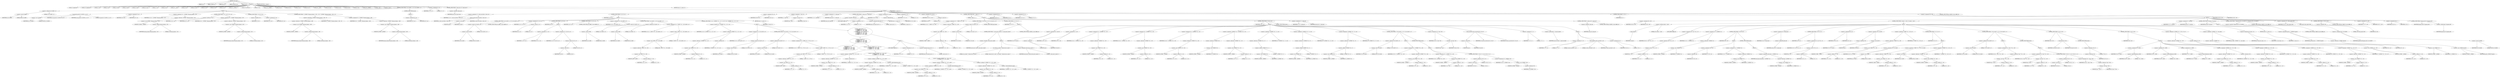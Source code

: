 digraph cache_insert {  
"1000133" [label = "(METHOD,cache_insert)" ]
"1000134" [label = "(PARAM,int a1)" ]
"1000135" [label = "(PARAM,_DWORD *a2)" ]
"1000136" [label = "(PARAM,time_t a3)" ]
"1000137" [label = "(PARAM,unsigned int a4)" ]
"1000138" [label = "(PARAM,int a5)" ]
"1000139" [label = "(BLOCK,,)" ]
"1000140" [label = "(LOCAL,v9: unsigned int)" ]
"1000141" [label = "(LOCAL,v10: unsigned int)" ]
"1000142" [label = "(LOCAL,v11: int)" ]
"1000143" [label = "(LOCAL,v12: int)" ]
"1000144" [label = "(LOCAL,v13: bool)" ]
"1000145" [label = "(LOCAL,v14: bool)" ]
"1000146" [label = "(LOCAL,v15: bool)" ]
"1000147" [label = "(LOCAL,v16: char *)" ]
"1000148" [label = "(LOCAL,v17: int)" ]
"1000149" [label = "(LOCAL,v18: int)" ]
"1000150" [label = "(LOCAL,v19: __int16)" ]
"1000151" [label = "(LOCAL,v20: int)" ]
"1000152" [label = "(LOCAL,v21: char *)" ]
"1000153" [label = "(LOCAL,v22: int)" ]
"1000154" [label = "(LOCAL,v23: int)" ]
"1000155" [label = "(LOCAL,v24: int)" ]
"1000156" [label = "(LOCAL,v25: _DWORD *)" ]
"1000157" [label = "(LOCAL,v26: const char *)" ]
"1000158" [label = "(LOCAL,v27: int)" ]
"1000159" [label = "(LOCAL,v28: _DWORD *)" ]
"1000160" [label = "(LOCAL,v29: int)" ]
"1000161" [label = "(LOCAL,v30: int *)" ]
"1000162" [label = "(LOCAL,v31: int)" ]
"1000163" [label = "(LOCAL,v32: int *)" ]
"1000164" [label = "(LOCAL,v33: __int16)" ]
"1000165" [label = "(LOCAL,v34: char *)" ]
"1000166" [label = "(LOCAL,v35: int)" ]
"1000167" [label = "(LOCAL,v36: int)" ]
"1000168" [label = "(LOCAL,v37: int)" ]
"1000169" [label = "(LOCAL,v39: _DWORD *)" ]
"1000170" [label = "(LOCAL,s: char *)" ]
"1000171" [label = "(LOCAL,v41: char)" ]
"1000172" [label = "(CONTROL_STRUCTURE,if ( (a5 & 0x980) != 0 ),if ( (a5 & 0x980) != 0 ))" ]
"1000173" [label = "(<operator>.notEquals,(a5 & 0x980) != 0)" ]
"1000174" [label = "(<operator>.and,a5 & 0x980)" ]
"1000175" [label = "(IDENTIFIER,a5,a5 & 0x980)" ]
"1000176" [label = "(LITERAL,0x980,a5 & 0x980)" ]
"1000177" [label = "(LITERAL,0,(a5 & 0x980) != 0)" ]
"1000178" [label = "(BLOCK,,)" ]
"1000179" [label = "(log_query,log_query(a5 | 0x10000, a1, a2, 0))" ]
"1000180" [label = "(<operator>.or,a5 | 0x10000)" ]
"1000181" [label = "(IDENTIFIER,a5,a5 | 0x10000)" ]
"1000182" [label = "(LITERAL,0x10000,a5 | 0x10000)" ]
"1000183" [label = "(IDENTIFIER,a1,log_query(a5 | 0x10000, a1, a2, 0))" ]
"1000184" [label = "(IDENTIFIER,a2,log_query(a5 | 0x10000, a1, a2, 0))" ]
"1000185" [label = "(LITERAL,0,log_query(a5 | 0x10000, a1, a2, 0))" ]
"1000186" [label = "(<operator>.assignment,v9 = a4)" ]
"1000187" [label = "(IDENTIFIER,v9,v9 = a4)" ]
"1000188" [label = "(IDENTIFIER,a4,v9 = a4)" ]
"1000189" [label = "(<operator>.assignment,v10 = *(_DWORD *)(dnsmasq_daemon + 252))" ]
"1000190" [label = "(IDENTIFIER,v10,v10 = *(_DWORD *)(dnsmasq_daemon + 252))" ]
"1000191" [label = "(<operator>.indirection,*(_DWORD *)(dnsmasq_daemon + 252))" ]
"1000192" [label = "(<operator>.cast,(_DWORD *)(dnsmasq_daemon + 252))" ]
"1000193" [label = "(UNKNOWN,_DWORD *,_DWORD *)" ]
"1000194" [label = "(<operator>.addition,dnsmasq_daemon + 252)" ]
"1000195" [label = "(IDENTIFIER,dnsmasq_daemon,dnsmasq_daemon + 252)" ]
"1000196" [label = "(LITERAL,252,dnsmasq_daemon + 252)" ]
"1000197" [label = "(CONTROL_STRUCTURE,if ( v10 < a4 ),if ( v10 < a4 ))" ]
"1000198" [label = "(<operator>.lessThan,v10 < a4)" ]
"1000199" [label = "(IDENTIFIER,v10,v10 < a4)" ]
"1000200" [label = "(IDENTIFIER,a4,v10 < a4)" ]
"1000201" [label = "(<operator>.assignment,v9 = *(_DWORD *)(dnsmasq_daemon + 252))" ]
"1000202" [label = "(IDENTIFIER,v9,v9 = *(_DWORD *)(dnsmasq_daemon + 252))" ]
"1000203" [label = "(<operator>.indirection,*(_DWORD *)(dnsmasq_daemon + 252))" ]
"1000204" [label = "(<operator>.cast,(_DWORD *)(dnsmasq_daemon + 252))" ]
"1000205" [label = "(UNKNOWN,_DWORD *,_DWORD *)" ]
"1000206" [label = "(<operator>.addition,dnsmasq_daemon + 252)" ]
"1000207" [label = "(IDENTIFIER,dnsmasq_daemon,dnsmasq_daemon + 252)" ]
"1000208" [label = "(LITERAL,252,dnsmasq_daemon + 252)" ]
"1000209" [label = "(CONTROL_STRUCTURE,if ( !v10 ),if ( !v10 ))" ]
"1000210" [label = "(<operator>.logicalNot,!v10)" ]
"1000211" [label = "(IDENTIFIER,v10,!v10)" ]
"1000212" [label = "(<operator>.assignment,v9 = a4)" ]
"1000213" [label = "(IDENTIFIER,v9,v9 = a4)" ]
"1000214" [label = "(IDENTIFIER,a4,v9 = a4)" ]
"1000215" [label = "(CONTROL_STRUCTURE,if ( *(_DWORD *)(dnsmasq_daemon + 248) > v9 ),if ( *(_DWORD *)(dnsmasq_daemon + 248) > v9 ))" ]
"1000216" [label = "(<operator>.greaterThan,*(_DWORD *)(dnsmasq_daemon + 248) > v9)" ]
"1000217" [label = "(<operator>.indirection,*(_DWORD *)(dnsmasq_daemon + 248))" ]
"1000218" [label = "(<operator>.cast,(_DWORD *)(dnsmasq_daemon + 248))" ]
"1000219" [label = "(UNKNOWN,_DWORD *,_DWORD *)" ]
"1000220" [label = "(<operator>.addition,dnsmasq_daemon + 248)" ]
"1000221" [label = "(IDENTIFIER,dnsmasq_daemon,dnsmasq_daemon + 248)" ]
"1000222" [label = "(LITERAL,248,dnsmasq_daemon + 248)" ]
"1000223" [label = "(IDENTIFIER,v9,*(_DWORD *)(dnsmasq_daemon + 248) > v9)" ]
"1000224" [label = "(<operator>.assignment,v9 = *(_DWORD *)(dnsmasq_daemon + 248))" ]
"1000225" [label = "(IDENTIFIER,v9,v9 = *(_DWORD *)(dnsmasq_daemon + 248))" ]
"1000226" [label = "(<operator>.indirection,*(_DWORD *)(dnsmasq_daemon + 248))" ]
"1000227" [label = "(<operator>.cast,(_DWORD *)(dnsmasq_daemon + 248))" ]
"1000228" [label = "(UNKNOWN,_DWORD *,_DWORD *)" ]
"1000229" [label = "(<operator>.addition,dnsmasq_daemon + 248)" ]
"1000230" [label = "(IDENTIFIER,dnsmasq_daemon,dnsmasq_daemon + 248)" ]
"1000231" [label = "(LITERAL,248,dnsmasq_daemon + 248)" ]
"1000232" [label = "(CONTROL_STRUCTURE,else,else)" ]
"1000233" [label = "(BLOCK,,)" ]
"1000234" [label = "(<operator>.assignment,v9 = a4)" ]
"1000235" [label = "(IDENTIFIER,v9,v9 = a4)" ]
"1000236" [label = "(IDENTIFIER,a4,v9 = a4)" ]
"1000237" [label = "(<operator>.assignment,v11 = 0)" ]
"1000238" [label = "(IDENTIFIER,v11,v11 = 0)" ]
"1000239" [label = "(LITERAL,0,v11 = 0)" ]
"1000240" [label = "(CONTROL_STRUCTURE,if ( !insert_error ),if ( !insert_error ))" ]
"1000241" [label = "(<operator>.logicalNot,!insert_error)" ]
"1000242" [label = "(IDENTIFIER,insert_error,!insert_error)" ]
"1000243" [label = "(BLOCK,,)" ]
"1000244" [label = "(<operator>.assignment,v12 = cache_scan_free(a1, (int)a2, a3))" ]
"1000245" [label = "(IDENTIFIER,v12,v12 = cache_scan_free(a1, (int)a2, a3))" ]
"1000246" [label = "(cache_scan_free,cache_scan_free(a1, (int)a2, a3))" ]
"1000247" [label = "(IDENTIFIER,a1,cache_scan_free(a1, (int)a2, a3))" ]
"1000248" [label = "(<operator>.cast,(int)a2)" ]
"1000249" [label = "(UNKNOWN,int,int)" ]
"1000250" [label = "(IDENTIFIER,a2,(int)a2)" ]
"1000251" [label = "(IDENTIFIER,a3,cache_scan_free(a1, (int)a2, a3))" ]
"1000252" [label = "(CONTROL_STRUCTURE,if ( v12 ),if ( v12 ))" ]
"1000253" [label = "(IDENTIFIER,v12,if ( v12 ))" ]
"1000254" [label = "(BLOCK,,)" ]
"1000255" [label = "(CONTROL_STRUCTURE,if ( (a5 & 0x180) == 0 ),if ( (a5 & 0x180) == 0 ))" ]
"1000256" [label = "(<operator>.equals,(a5 & 0x180) == 0)" ]
"1000257" [label = "(<operator>.and,a5 & 0x180)" ]
"1000258" [label = "(IDENTIFIER,a5,a5 & 0x180)" ]
"1000259" [label = "(LITERAL,0x180,a5 & 0x180)" ]
"1000260" [label = "(LITERAL,0,(a5 & 0x180) == 0)" ]
"1000261" [label = "(CONTROL_STRUCTURE,goto LABEL_24;,goto LABEL_24;)" ]
"1000262" [label = "(<operator>.assignment,v13 = a2 == 0)" ]
"1000263" [label = "(IDENTIFIER,v13,v13 = a2 == 0)" ]
"1000264" [label = "(<operator>.equals,a2 == 0)" ]
"1000265" [label = "(IDENTIFIER,a2,a2 == 0)" ]
"1000266" [label = "(LITERAL,0,a2 == 0)" ]
"1000267" [label = "(CONTROL_STRUCTURE,if ( a2 ),if ( a2 ))" ]
"1000268" [label = "(IDENTIFIER,a2,if ( a2 ))" ]
"1000269" [label = "(BLOCK,,)" ]
"1000270" [label = "(<operator>.assignment,v11 = v12)" ]
"1000271" [label = "(IDENTIFIER,v11,v11 = v12)" ]
"1000272" [label = "(IDENTIFIER,v12,v11 = v12)" ]
"1000273" [label = "(<operator>.assignment,v13 = (a5 & 8) == 0)" ]
"1000274" [label = "(IDENTIFIER,v13,v13 = (a5 & 8) == 0)" ]
"1000275" [label = "(<operator>.equals,(a5 & 8) == 0)" ]
"1000276" [label = "(<operator>.and,a5 & 8)" ]
"1000277" [label = "(IDENTIFIER,a5,a5 & 8)" ]
"1000278" [label = "(LITERAL,8,a5 & 8)" ]
"1000279" [label = "(LITERAL,0,(a5 & 8) == 0)" ]
"1000280" [label = "(CONTROL_STRUCTURE,if ( v13 ),if ( v13 ))" ]
"1000281" [label = "(IDENTIFIER,v13,if ( v13 ))" ]
"1000282" [label = "(CONTROL_STRUCTURE,goto LABEL_24;,goto LABEL_24;)" ]
"1000283" [label = "(<operator>.assignment,v14 = (a5 & 0x80) == 0)" ]
"1000284" [label = "(IDENTIFIER,v14,v14 = (a5 & 0x80) == 0)" ]
"1000285" [label = "(<operator>.equals,(a5 & 0x80) == 0)" ]
"1000286" [label = "(<operator>.and,a5 & 0x80)" ]
"1000287" [label = "(IDENTIFIER,a5,a5 & 0x80)" ]
"1000288" [label = "(LITERAL,0x80,a5 & 0x80)" ]
"1000289" [label = "(LITERAL,0,(a5 & 0x80) == 0)" ]
"1000290" [label = "(CONTROL_STRUCTURE,if ( (a5 & 0x80) != 0 ),if ( (a5 & 0x80) != 0 ))" ]
"1000291" [label = "(<operator>.notEquals,(a5 & 0x80) != 0)" ]
"1000292" [label = "(<operator>.and,a5 & 0x80)" ]
"1000293" [label = "(IDENTIFIER,a5,a5 & 0x80)" ]
"1000294" [label = "(LITERAL,0x80,a5 & 0x80)" ]
"1000295" [label = "(LITERAL,0,(a5 & 0x80) != 0)" ]
"1000296" [label = "(<operator>.assignment,v14 = (*(_BYTE *)(v11 + 36) & 0x80) == 0)" ]
"1000297" [label = "(IDENTIFIER,v14,v14 = (*(_BYTE *)(v11 + 36) & 0x80) == 0)" ]
"1000298" [label = "(<operator>.equals,(*(_BYTE *)(v11 + 36) & 0x80) == 0)" ]
"1000299" [label = "(<operator>.and,*(_BYTE *)(v11 + 36) & 0x80)" ]
"1000300" [label = "(<operator>.indirection,*(_BYTE *)(v11 + 36))" ]
"1000301" [label = "(<operator>.cast,(_BYTE *)(v11 + 36))" ]
"1000302" [label = "(UNKNOWN,_BYTE *,_BYTE *)" ]
"1000303" [label = "(<operator>.addition,v11 + 36)" ]
"1000304" [label = "(IDENTIFIER,v11,v11 + 36)" ]
"1000305" [label = "(LITERAL,36,v11 + 36)" ]
"1000306" [label = "(LITERAL,0x80,*(_BYTE *)(v11 + 36) & 0x80)" ]
"1000307" [label = "(LITERAL,0,(*(_BYTE *)(v11 + 36) & 0x80) == 0)" ]
"1000308" [label = "(CONTROL_STRUCTURE,if ( v14 || *(_DWORD *)(v11 + 12) != *a2 ),if ( v14 || *(_DWORD *)(v11 + 12) != *a2 ))" ]
"1000309" [label = "(<operator>.logicalOr,v14 || *(_DWORD *)(v11 + 12) != *a2)" ]
"1000310" [label = "(IDENTIFIER,v14,v14 || *(_DWORD *)(v11 + 12) != *a2)" ]
"1000311" [label = "(<operator>.notEquals,*(_DWORD *)(v11 + 12) != *a2)" ]
"1000312" [label = "(<operator>.indirection,*(_DWORD *)(v11 + 12))" ]
"1000313" [label = "(<operator>.cast,(_DWORD *)(v11 + 12))" ]
"1000314" [label = "(UNKNOWN,_DWORD *,_DWORD *)" ]
"1000315" [label = "(<operator>.addition,v11 + 12)" ]
"1000316" [label = "(IDENTIFIER,v11,v11 + 12)" ]
"1000317" [label = "(LITERAL,12,v11 + 12)" ]
"1000318" [label = "(<operator>.indirection,*a2)" ]
"1000319" [label = "(IDENTIFIER,a2,*(_DWORD *)(v11 + 12) != *a2)" ]
"1000320" [label = "(BLOCK,,)" ]
"1000321" [label = "(<operator>.assignment,v15 = (a5 & 0x100) == 0)" ]
"1000322" [label = "(IDENTIFIER,v15,v15 = (a5 & 0x100) == 0)" ]
"1000323" [label = "(<operator>.equals,(a5 & 0x100) == 0)" ]
"1000324" [label = "(<operator>.and,a5 & 0x100)" ]
"1000325" [label = "(IDENTIFIER,a5,a5 & 0x100)" ]
"1000326" [label = "(LITERAL,0x100,a5 & 0x100)" ]
"1000327" [label = "(LITERAL,0,(a5 & 0x100) == 0)" ]
"1000328" [label = "(CONTROL_STRUCTURE,if ( (a5 & 0x100) != 0 ),if ( (a5 & 0x100) != 0 ))" ]
"1000329" [label = "(<operator>.notEquals,(a5 & 0x100) != 0)" ]
"1000330" [label = "(<operator>.and,a5 & 0x100)" ]
"1000331" [label = "(IDENTIFIER,a5,a5 & 0x100)" ]
"1000332" [label = "(LITERAL,0x100,a5 & 0x100)" ]
"1000333" [label = "(LITERAL,0,(a5 & 0x100) != 0)" ]
"1000334" [label = "(<operator>.assignment,v15 = (*(_BYTE *)(v11 + 37) & 1) == 0)" ]
"1000335" [label = "(IDENTIFIER,v15,v15 = (*(_BYTE *)(v11 + 37) & 1) == 0)" ]
"1000336" [label = "(<operator>.equals,(*(_BYTE *)(v11 + 37) & 1) == 0)" ]
"1000337" [label = "(<operator>.and,*(_BYTE *)(v11 + 37) & 1)" ]
"1000338" [label = "(<operator>.indirection,*(_BYTE *)(v11 + 37))" ]
"1000339" [label = "(<operator>.cast,(_BYTE *)(v11 + 37))" ]
"1000340" [label = "(UNKNOWN,_BYTE *,_BYTE *)" ]
"1000341" [label = "(<operator>.addition,v11 + 37)" ]
"1000342" [label = "(IDENTIFIER,v11,v11 + 37)" ]
"1000343" [label = "(LITERAL,37,v11 + 37)" ]
"1000344" [label = "(LITERAL,1,*(_BYTE *)(v11 + 37) & 1)" ]
"1000345" [label = "(LITERAL,0,(*(_BYTE *)(v11 + 37) & 1) == 0)" ]
"1000346" [label = "(CONTROL_STRUCTURE,if ( v15\n          || *(_DWORD *)(v11 + 12) != *a2\n          || *(_DWORD *)(v11 + 16) != a2[1]\n          || *(_DWORD *)(v11 + 20) != a2[2]\n          || *(_DWORD *)(v11 + 24) != a2[3] ),if ( v15\n          || *(_DWORD *)(v11 + 12) != *a2\n          || *(_DWORD *)(v11 + 16) != a2[1]\n          || *(_DWORD *)(v11 + 20) != a2[2]\n          || *(_DWORD *)(v11 + 24) != a2[3] ))" ]
"1000347" [label = "(<operator>.logicalOr,v15\n          || *(_DWORD *)(v11 + 12) != *a2\n          || *(_DWORD *)(v11 + 16) != a2[1]\n          || *(_DWORD *)(v11 + 20) != a2[2]\n          || *(_DWORD *)(v11 + 24) != a2[3])" ]
"1000348" [label = "(IDENTIFIER,v15,v15\n          || *(_DWORD *)(v11 + 12) != *a2\n          || *(_DWORD *)(v11 + 16) != a2[1]\n          || *(_DWORD *)(v11 + 20) != a2[2]\n          || *(_DWORD *)(v11 + 24) != a2[3])" ]
"1000349" [label = "(<operator>.logicalOr,*(_DWORD *)(v11 + 12) != *a2\n          || *(_DWORD *)(v11 + 16) != a2[1]\n          || *(_DWORD *)(v11 + 20) != a2[2]\n          || *(_DWORD *)(v11 + 24) != a2[3])" ]
"1000350" [label = "(<operator>.notEquals,*(_DWORD *)(v11 + 12) != *a2)" ]
"1000351" [label = "(<operator>.indirection,*(_DWORD *)(v11 + 12))" ]
"1000352" [label = "(<operator>.cast,(_DWORD *)(v11 + 12))" ]
"1000353" [label = "(UNKNOWN,_DWORD *,_DWORD *)" ]
"1000354" [label = "(<operator>.addition,v11 + 12)" ]
"1000355" [label = "(IDENTIFIER,v11,v11 + 12)" ]
"1000356" [label = "(LITERAL,12,v11 + 12)" ]
"1000357" [label = "(<operator>.indirection,*a2)" ]
"1000358" [label = "(IDENTIFIER,a2,*(_DWORD *)(v11 + 12) != *a2)" ]
"1000359" [label = "(<operator>.logicalOr,*(_DWORD *)(v11 + 16) != a2[1]\n          || *(_DWORD *)(v11 + 20) != a2[2]\n          || *(_DWORD *)(v11 + 24) != a2[3])" ]
"1000360" [label = "(<operator>.notEquals,*(_DWORD *)(v11 + 16) != a2[1])" ]
"1000361" [label = "(<operator>.indirection,*(_DWORD *)(v11 + 16))" ]
"1000362" [label = "(<operator>.cast,(_DWORD *)(v11 + 16))" ]
"1000363" [label = "(UNKNOWN,_DWORD *,_DWORD *)" ]
"1000364" [label = "(<operator>.addition,v11 + 16)" ]
"1000365" [label = "(IDENTIFIER,v11,v11 + 16)" ]
"1000366" [label = "(LITERAL,16,v11 + 16)" ]
"1000367" [label = "(<operator>.indirectIndexAccess,a2[1])" ]
"1000368" [label = "(IDENTIFIER,a2,*(_DWORD *)(v11 + 16) != a2[1])" ]
"1000369" [label = "(LITERAL,1,*(_DWORD *)(v11 + 16) != a2[1])" ]
"1000370" [label = "(<operator>.logicalOr,*(_DWORD *)(v11 + 20) != a2[2]\n          || *(_DWORD *)(v11 + 24) != a2[3])" ]
"1000371" [label = "(<operator>.notEquals,*(_DWORD *)(v11 + 20) != a2[2])" ]
"1000372" [label = "(<operator>.indirection,*(_DWORD *)(v11 + 20))" ]
"1000373" [label = "(<operator>.cast,(_DWORD *)(v11 + 20))" ]
"1000374" [label = "(UNKNOWN,_DWORD *,_DWORD *)" ]
"1000375" [label = "(<operator>.addition,v11 + 20)" ]
"1000376" [label = "(IDENTIFIER,v11,v11 + 20)" ]
"1000377" [label = "(LITERAL,20,v11 + 20)" ]
"1000378" [label = "(<operator>.indirectIndexAccess,a2[2])" ]
"1000379" [label = "(IDENTIFIER,a2,*(_DWORD *)(v11 + 20) != a2[2])" ]
"1000380" [label = "(LITERAL,2,*(_DWORD *)(v11 + 20) != a2[2])" ]
"1000381" [label = "(<operator>.notEquals,*(_DWORD *)(v11 + 24) != a2[3])" ]
"1000382" [label = "(<operator>.indirection,*(_DWORD *)(v11 + 24))" ]
"1000383" [label = "(<operator>.cast,(_DWORD *)(v11 + 24))" ]
"1000384" [label = "(UNKNOWN,_DWORD *,_DWORD *)" ]
"1000385" [label = "(<operator>.addition,v11 + 24)" ]
"1000386" [label = "(IDENTIFIER,v11,v11 + 24)" ]
"1000387" [label = "(LITERAL,24,v11 + 24)" ]
"1000388" [label = "(<operator>.indirectIndexAccess,a2[3])" ]
"1000389" [label = "(IDENTIFIER,a2,*(_DWORD *)(v11 + 24) != a2[3])" ]
"1000390" [label = "(LITERAL,3,*(_DWORD *)(v11 + 24) != a2[3])" ]
"1000391" [label = "(BLOCK,,)" ]
"1000392" [label = "(JUMP_TARGET,LABEL_24)" ]
"1000393" [label = "(<operator>.assignment,v11 = 0)" ]
"1000394" [label = "(IDENTIFIER,v11,v11 = 0)" ]
"1000395" [label = "(LITERAL,0,v11 = 0)" ]
"1000396" [label = "(<operator>.assignment,insert_error = 1)" ]
"1000397" [label = "(IDENTIFIER,insert_error,insert_error = 1)" ]
"1000398" [label = "(LITERAL,1,insert_error = 1)" ]
"1000399" [label = "(RETURN,return v11;,return v11;)" ]
"1000400" [label = "(IDENTIFIER,v11,return v11;)" ]
"1000401" [label = "(<operator>.assignment,v39 = a2)" ]
"1000402" [label = "(IDENTIFIER,v39,v39 = a2)" ]
"1000403" [label = "(IDENTIFIER,a2,v39 = a2)" ]
"1000404" [label = "(<operator>.assignment,s = (char *)a1)" ]
"1000405" [label = "(IDENTIFIER,s,s = (char *)a1)" ]
"1000406" [label = "(<operator>.cast,(char *)a1)" ]
"1000407" [label = "(UNKNOWN,char *,char *)" ]
"1000408" [label = "(IDENTIFIER,a1,(char *)a1)" ]
"1000409" [label = "(<operator>.assignment,v11 = cache_tail)" ]
"1000410" [label = "(IDENTIFIER,v11,v11 = cache_tail)" ]
"1000411" [label = "(IDENTIFIER,cache_tail,v11 = cache_tail)" ]
"1000412" [label = "(CONTROL_STRUCTURE,if ( !cache_tail ),if ( !cache_tail ))" ]
"1000413" [label = "(<operator>.logicalNot,!cache_tail)" ]
"1000414" [label = "(IDENTIFIER,cache_tail,!cache_tail)" ]
"1000415" [label = "(BLOCK,,)" ]
"1000416" [label = "(JUMP_TARGET,LABEL_45)" ]
"1000417" [label = "(<operator>.assignment,v11 = 0)" ]
"1000418" [label = "(IDENTIFIER,v11,v11 = 0)" ]
"1000419" [label = "(LITERAL,0,v11 = 0)" ]
"1000420" [label = "(<operator>.assignment,insert_error = 1)" ]
"1000421" [label = "(IDENTIFIER,insert_error,insert_error = 1)" ]
"1000422" [label = "(LITERAL,1,insert_error = 1)" ]
"1000423" [label = "(RETURN,return v11;,return v11;)" ]
"1000424" [label = "(IDENTIFIER,v11,return v11;)" ]
"1000425" [label = "(<operator>.assignment,v16 = &v41)" ]
"1000426" [label = "(IDENTIFIER,v16,v16 = &v41)" ]
"1000427" [label = "(<operator>.addressOf,&v41)" ]
"1000428" [label = "(IDENTIFIER,v41,v16 = &v41)" ]
"1000429" [label = "(<operator>.assignment,v17 = 0)" ]
"1000430" [label = "(IDENTIFIER,v17,v17 = 0)" ]
"1000431" [label = "(LITERAL,0,v17 = 0)" ]
"1000432" [label = "(<operator>.assignment,v18 = a5 & 4)" ]
"1000433" [label = "(IDENTIFIER,v18,v18 = a5 & 4)" ]
"1000434" [label = "(<operator>.and,a5 & 4)" ]
"1000435" [label = "(IDENTIFIER,a5,a5 & 4)" ]
"1000436" [label = "(LITERAL,4,a5 & 4)" ]
"1000437" [label = "(CONTROL_STRUCTURE,while ( 1 ),while ( 1 ))" ]
"1000438" [label = "(LITERAL,1,while ( 1 ))" ]
"1000439" [label = "(BLOCK,,)" ]
"1000440" [label = "(<operator>.assignment,v19 = *(_WORD *)(v11 + 36))" ]
"1000441" [label = "(IDENTIFIER,v19,v19 = *(_WORD *)(v11 + 36))" ]
"1000442" [label = "(<operator>.indirection,*(_WORD *)(v11 + 36))" ]
"1000443" [label = "(<operator>.cast,(_WORD *)(v11 + 36))" ]
"1000444" [label = "(UNKNOWN,_WORD *,_WORD *)" ]
"1000445" [label = "(<operator>.addition,v11 + 36)" ]
"1000446" [label = "(IDENTIFIER,v11,v11 + 36)" ]
"1000447" [label = "(LITERAL,36,v11 + 36)" ]
"1000448" [label = "(CONTROL_STRUCTURE,if ( (v19 & 0xC) == 0 ),if ( (v19 & 0xC) == 0 ))" ]
"1000449" [label = "(<operator>.equals,(v19 & 0xC) == 0)" ]
"1000450" [label = "(<operator>.and,v19 & 0xC)" ]
"1000451" [label = "(IDENTIFIER,v19,v19 & 0xC)" ]
"1000452" [label = "(LITERAL,0xC,v19 & 0xC)" ]
"1000453" [label = "(LITERAL,0,(v19 & 0xC) == 0)" ]
"1000454" [label = "(CONTROL_STRUCTURE,break;,break;)" ]
"1000455" [label = "(CONTROL_STRUCTURE,if ( v17 ),if ( v17 ))" ]
"1000456" [label = "(IDENTIFIER,v17,if ( v17 ))" ]
"1000457" [label = "(BLOCK,,)" ]
"1000458" [label = "(CONTROL_STRUCTURE,if ( !cache_insert_warned ),if ( !cache_insert_warned ))" ]
"1000459" [label = "(<operator>.logicalNot,!cache_insert_warned)" ]
"1000460" [label = "(IDENTIFIER,cache_insert_warned,!cache_insert_warned)" ]
"1000461" [label = "(BLOCK,,)" ]
"1000462" [label = "(my_syslog,my_syslog(3, \"Internal error in cache.\"))" ]
"1000463" [label = "(LITERAL,3,my_syslog(3, \"Internal error in cache.\"))" ]
"1000464" [label = "(LITERAL,\"Internal error in cache.\",my_syslog(3, \"Internal error in cache.\"))" ]
"1000465" [label = "(<operator>.assignment,cache_insert_warned = 1)" ]
"1000466" [label = "(IDENTIFIER,cache_insert_warned,cache_insert_warned = 1)" ]
"1000467" [label = "(LITERAL,1,cache_insert_warned = 1)" ]
"1000468" [label = "(CONTROL_STRUCTURE,goto LABEL_45;,goto LABEL_45;)" ]
"1000469" [label = "(CONTROL_STRUCTURE,if ( v18 ),if ( v18 ))" ]
"1000470" [label = "(IDENTIFIER,v18,if ( v18 ))" ]
"1000471" [label = "(BLOCK,,)" ]
"1000472" [label = "(<operator>.assignment,v20 = (int)v16)" ]
"1000473" [label = "(IDENTIFIER,v20,v20 = (int)v16)" ]
"1000474" [label = "(<operator>.cast,(int)v16)" ]
"1000475" [label = "(UNKNOWN,int,int)" ]
"1000476" [label = "(IDENTIFIER,v16,(int)v16)" ]
"1000477" [label = "(<operator>.assignment,v21 = v16)" ]
"1000478" [label = "(IDENTIFIER,v21,v21 = v16)" ]
"1000479" [label = "(IDENTIFIER,v16,v21 = v16)" ]
"1000480" [label = "(<operator>.assignment,v22 = *(_DWORD *)(v11 + 16))" ]
"1000481" [label = "(IDENTIFIER,v22,v22 = *(_DWORD *)(v11 + 16))" ]
"1000482" [label = "(<operator>.indirection,*(_DWORD *)(v11 + 16))" ]
"1000483" [label = "(<operator>.cast,(_DWORD *)(v11 + 16))" ]
"1000484" [label = "(UNKNOWN,_DWORD *,_DWORD *)" ]
"1000485" [label = "(<operator>.addition,v11 + 16)" ]
"1000486" [label = "(IDENTIFIER,v11,v11 + 16)" ]
"1000487" [label = "(LITERAL,16,v11 + 16)" ]
"1000488" [label = "(<operator>.assignment,v23 = *(_DWORD *)(v11 + 20))" ]
"1000489" [label = "(IDENTIFIER,v23,v23 = *(_DWORD *)(v11 + 20))" ]
"1000490" [label = "(<operator>.indirection,*(_DWORD *)(v11 + 20))" ]
"1000491" [label = "(<operator>.cast,(_DWORD *)(v11 + 20))" ]
"1000492" [label = "(UNKNOWN,_DWORD *,_DWORD *)" ]
"1000493" [label = "(<operator>.addition,v11 + 20)" ]
"1000494" [label = "(IDENTIFIER,v11,v11 + 20)" ]
"1000495" [label = "(LITERAL,20,v11 + 20)" ]
"1000496" [label = "(<operator>.assignment,v24 = *(_DWORD *)(v11 + 24))" ]
"1000497" [label = "(IDENTIFIER,v24,v24 = *(_DWORD *)(v11 + 24))" ]
"1000498" [label = "(<operator>.indirection,*(_DWORD *)(v11 + 24))" ]
"1000499" [label = "(<operator>.cast,(_DWORD *)(v11 + 24))" ]
"1000500" [label = "(UNKNOWN,_DWORD *,_DWORD *)" ]
"1000501" [label = "(<operator>.addition,v11 + 24)" ]
"1000502" [label = "(IDENTIFIER,v11,v11 + 24)" ]
"1000503" [label = "(LITERAL,24,v11 + 24)" ]
"1000504" [label = "(<operator>.assignment,*(_DWORD *)v21 = *(_DWORD *)(v11 + 12))" ]
"1000505" [label = "(<operator>.indirection,*(_DWORD *)v21)" ]
"1000506" [label = "(<operator>.cast,(_DWORD *)v21)" ]
"1000507" [label = "(UNKNOWN,_DWORD *,_DWORD *)" ]
"1000508" [label = "(IDENTIFIER,v21,(_DWORD *)v21)" ]
"1000509" [label = "(<operator>.indirection,*(_DWORD *)(v11 + 12))" ]
"1000510" [label = "(<operator>.cast,(_DWORD *)(v11 + 12))" ]
"1000511" [label = "(UNKNOWN,_DWORD *,_DWORD *)" ]
"1000512" [label = "(<operator>.addition,v11 + 12)" ]
"1000513" [label = "(IDENTIFIER,v11,v11 + 12)" ]
"1000514" [label = "(LITERAL,12,v11 + 12)" ]
"1000515" [label = "(<operator>.assignment,*((_DWORD *)v21 + 1) = v22)" ]
"1000516" [label = "(<operator>.indirection,*((_DWORD *)v21 + 1))" ]
"1000517" [label = "(<operator>.addition,(_DWORD *)v21 + 1)" ]
"1000518" [label = "(<operator>.cast,(_DWORD *)v21)" ]
"1000519" [label = "(UNKNOWN,_DWORD *,_DWORD *)" ]
"1000520" [label = "(IDENTIFIER,v21,(_DWORD *)v21)" ]
"1000521" [label = "(LITERAL,1,(_DWORD *)v21 + 1)" ]
"1000522" [label = "(IDENTIFIER,v22,*((_DWORD *)v21 + 1) = v22)" ]
"1000523" [label = "(<operator>.assignment,*((_DWORD *)v21 + 2) = v23)" ]
"1000524" [label = "(<operator>.indirection,*((_DWORD *)v21 + 2))" ]
"1000525" [label = "(<operator>.addition,(_DWORD *)v21 + 2)" ]
"1000526" [label = "(<operator>.cast,(_DWORD *)v21)" ]
"1000527" [label = "(UNKNOWN,_DWORD *,_DWORD *)" ]
"1000528" [label = "(IDENTIFIER,v21,(_DWORD *)v21)" ]
"1000529" [label = "(LITERAL,2,(_DWORD *)v21 + 2)" ]
"1000530" [label = "(IDENTIFIER,v23,*((_DWORD *)v21 + 2) = v23)" ]
"1000531" [label = "(<operator>.assignment,*((_DWORD *)v21 + 3) = v24)" ]
"1000532" [label = "(<operator>.indirection,*((_DWORD *)v21 + 3))" ]
"1000533" [label = "(<operator>.addition,(_DWORD *)v21 + 3)" ]
"1000534" [label = "(<operator>.cast,(_DWORD *)v21)" ]
"1000535" [label = "(UNKNOWN,_DWORD *,_DWORD *)" ]
"1000536" [label = "(IDENTIFIER,v21,(_DWORD *)v21)" ]
"1000537" [label = "(LITERAL,3,(_DWORD *)v21 + 3)" ]
"1000538" [label = "(IDENTIFIER,v24,*((_DWORD *)v21 + 3) = v24)" ]
"1000539" [label = "(CONTROL_STRUCTURE,if ( (v19 & 0x200) != 0 ),if ( (v19 & 0x200) != 0 ))" ]
"1000540" [label = "(<operator>.notEquals,(v19 & 0x200) != 0)" ]
"1000541" [label = "(<operator>.and,v19 & 0x200)" ]
"1000542" [label = "(IDENTIFIER,v19,v19 & 0x200)" ]
"1000543" [label = "(LITERAL,0x200,v19 & 0x200)" ]
"1000544" [label = "(LITERAL,0,(v19 & 0x200) != 0)" ]
"1000545" [label = "(BLOCK,,)" ]
"1000546" [label = "(<operator>.assignment,v25 = *(_DWORD **)(v11 + 40))" ]
"1000547" [label = "(IDENTIFIER,v25,v25 = *(_DWORD **)(v11 + 40))" ]
"1000548" [label = "(<operator>.indirection,*(_DWORD **)(v11 + 40))" ]
"1000549" [label = "(<operator>.cast,(_DWORD **)(v11 + 40))" ]
"1000550" [label = "(UNKNOWN,_DWORD **,_DWORD **)" ]
"1000551" [label = "(<operator>.addition,v11 + 40)" ]
"1000552" [label = "(IDENTIFIER,v11,v11 + 40)" ]
"1000553" [label = "(LITERAL,40,v11 + 40)" ]
"1000554" [label = "(CONTROL_STRUCTURE,else,else)" ]
"1000555" [label = "(BLOCK,,)" ]
"1000556" [label = "(<operator>.assignment,v25 = (_DWORD *)(v11 + 40))" ]
"1000557" [label = "(IDENTIFIER,v25,v25 = (_DWORD *)(v11 + 40))" ]
"1000558" [label = "(<operator>.cast,(_DWORD *)(v11 + 40))" ]
"1000559" [label = "(UNKNOWN,_DWORD *,_DWORD *)" ]
"1000560" [label = "(<operator>.addition,v11 + 40)" ]
"1000561" [label = "(IDENTIFIER,v11,v11 + 40)" ]
"1000562" [label = "(LITERAL,40,v11 + 40)" ]
"1000563" [label = "(CONTROL_STRUCTURE,if ( (v19 & 2) != 0 ),if ( (v19 & 2) != 0 ))" ]
"1000564" [label = "(<operator>.notEquals,(v19 & 2) != 0)" ]
"1000565" [label = "(<operator>.and,v19 & 2)" ]
"1000566" [label = "(IDENTIFIER,v19,v19 & 2)" ]
"1000567" [label = "(LITERAL,2,v19 & 2)" ]
"1000568" [label = "(LITERAL,0,(v19 & 2) != 0)" ]
"1000569" [label = "(<operator>.assignment,v25 = (_DWORD *)*v25)" ]
"1000570" [label = "(IDENTIFIER,v25,v25 = (_DWORD *)*v25)" ]
"1000571" [label = "(<operator>.cast,(_DWORD *)*v25)" ]
"1000572" [label = "(UNKNOWN,_DWORD *,_DWORD *)" ]
"1000573" [label = "(<operator>.indirection,*v25)" ]
"1000574" [label = "(IDENTIFIER,v25,(_DWORD *)*v25)" ]
"1000575" [label = "(<operator>.assignment,v16 = (char *)v20)" ]
"1000576" [label = "(IDENTIFIER,v16,v16 = (char *)v20)" ]
"1000577" [label = "(<operator>.cast,(char *)v20)" ]
"1000578" [label = "(UNKNOWN,char *,char *)" ]
"1000579" [label = "(IDENTIFIER,v20,(char *)v20)" ]
"1000580" [label = "(cache_scan_free,cache_scan_free((int)v25, v20, a3))" ]
"1000581" [label = "(<operator>.cast,(int)v25)" ]
"1000582" [label = "(UNKNOWN,int,int)" ]
"1000583" [label = "(IDENTIFIER,v25,(int)v25)" ]
"1000584" [label = "(IDENTIFIER,v20,cache_scan_free((int)v25, v20, a3))" ]
"1000585" [label = "(IDENTIFIER,a3,cache_scan_free((int)v25, v20, a3))" ]
"1000586" [label = "(<operator>.assignment,v17 = 1)" ]
"1000587" [label = "(IDENTIFIER,v17,v17 = 1)" ]
"1000588" [label = "(LITERAL,1,v17 = 1)" ]
"1000589" [label = "(<operator>.preIncrement,++cache_live_freed)" ]
"1000590" [label = "(IDENTIFIER,cache_live_freed,++cache_live_freed)" ]
"1000591" [label = "(CONTROL_STRUCTURE,else,else)" ]
"1000592" [label = "(BLOCK,,)" ]
"1000593" [label = "(<operator>.assignment,v17 = 0)" ]
"1000594" [label = "(IDENTIFIER,v17,v17 = 0)" ]
"1000595" [label = "(LITERAL,0,v17 = 0)" ]
"1000596" [label = "(cache_scan_free,cache_scan_free(0, 0, a3))" ]
"1000597" [label = "(LITERAL,0,cache_scan_free(0, 0, a3))" ]
"1000598" [label = "(LITERAL,0,cache_scan_free(0, 0, a3))" ]
"1000599" [label = "(IDENTIFIER,a3,cache_scan_free(0, 0, a3))" ]
"1000600" [label = "(<operator>.assignment,v18 = 1)" ]
"1000601" [label = "(IDENTIFIER,v18,v18 = 1)" ]
"1000602" [label = "(LITERAL,1,v18 = 1)" ]
"1000603" [label = "(<operator>.assignment,v11 = cache_tail)" ]
"1000604" [label = "(IDENTIFIER,v11,v11 = cache_tail)" ]
"1000605" [label = "(IDENTIFIER,cache_tail,v11 = cache_tail)" ]
"1000606" [label = "(CONTROL_STRUCTURE,if ( !cache_tail ),if ( !cache_tail ))" ]
"1000607" [label = "(<operator>.logicalNot,!cache_tail)" ]
"1000608" [label = "(IDENTIFIER,cache_tail,!cache_tail)" ]
"1000609" [label = "(CONTROL_STRUCTURE,goto LABEL_45;,goto LABEL_45;)" ]
"1000610" [label = "(<operator>.assignment,v26 = s)" ]
"1000611" [label = "(IDENTIFIER,v26,v26 = s)" ]
"1000612" [label = "(IDENTIFIER,s,v26 = s)" ]
"1000613" [label = "(<operator>.assignment,v27 = 0)" ]
"1000614" [label = "(IDENTIFIER,v27,v27 = 0)" ]
"1000615" [label = "(LITERAL,0,v27 = 0)" ]
"1000616" [label = "(CONTROL_STRUCTURE,if ( s ),if ( s ))" ]
"1000617" [label = "(IDENTIFIER,s,if ( s ))" ]
"1000618" [label = "(BLOCK,,)" ]
"1000619" [label = "(<operator>.assignment,v28 = v39)" ]
"1000620" [label = "(IDENTIFIER,v28,v28 = v39)" ]
"1000621" [label = "(IDENTIFIER,v39,v28 = v39)" ]
"1000622" [label = "(CONTROL_STRUCTURE,if ( strlen(s) < 0x32 ),if ( strlen(s) < 0x32 ))" ]
"1000623" [label = "(<operator>.lessThan,strlen(s) < 0x32)" ]
"1000624" [label = "(strlen,strlen(s))" ]
"1000625" [label = "(IDENTIFIER,s,strlen(s))" ]
"1000626" [label = "(LITERAL,0x32,strlen(s) < 0x32)" ]
"1000627" [label = "(BLOCK,,)" ]
"1000628" [label = "(JUMP_TARGET,LABEL_58)" ]
"1000629" [label = "(<operator>.assignment,v30 = *(int **)(v11 + 4))" ]
"1000630" [label = "(IDENTIFIER,v30,v30 = *(int **)(v11 + 4))" ]
"1000631" [label = "(<operator>.indirection,*(int **)(v11 + 4))" ]
"1000632" [label = "(<operator>.cast,(int **)(v11 + 4))" ]
"1000633" [label = "(UNKNOWN,int **,int **)" ]
"1000634" [label = "(<operator>.addition,v11 + 4)" ]
"1000635" [label = "(IDENTIFIER,v11,v11 + 4)" ]
"1000636" [label = "(LITERAL,4,v11 + 4)" ]
"1000637" [label = "(<operator>.assignment,v31 = *(_DWORD *)v11)" ]
"1000638" [label = "(IDENTIFIER,v31,v31 = *(_DWORD *)v11)" ]
"1000639" [label = "(<operator>.indirection,*(_DWORD *)v11)" ]
"1000640" [label = "(<operator>.cast,(_DWORD *)v11)" ]
"1000641" [label = "(UNKNOWN,_DWORD *,_DWORD *)" ]
"1000642" [label = "(IDENTIFIER,v11,(_DWORD *)v11)" ]
"1000643" [label = "(CONTROL_STRUCTURE,if ( v30 ),if ( v30 ))" ]
"1000644" [label = "(IDENTIFIER,v30,if ( v30 ))" ]
"1000645" [label = "(BLOCK,,)" ]
"1000646" [label = "(<operator>.assignment,*v30 = v31)" ]
"1000647" [label = "(<operator>.indirection,*v30)" ]
"1000648" [label = "(IDENTIFIER,v30,*v30 = v31)" ]
"1000649" [label = "(IDENTIFIER,v31,*v30 = v31)" ]
"1000650" [label = "(<operator>.assignment,v31 = *(_DWORD *)v11)" ]
"1000651" [label = "(IDENTIFIER,v31,v31 = *(_DWORD *)v11)" ]
"1000652" [label = "(<operator>.indirection,*(_DWORD *)v11)" ]
"1000653" [label = "(<operator>.cast,(_DWORD *)v11)" ]
"1000654" [label = "(UNKNOWN,_DWORD *,_DWORD *)" ]
"1000655" [label = "(IDENTIFIER,v11,(_DWORD *)v11)" ]
"1000656" [label = "(CONTROL_STRUCTURE,else,else)" ]
"1000657" [label = "(BLOCK,,)" ]
"1000658" [label = "(<operator>.assignment,cache_head = *(_DWORD *)v11)" ]
"1000659" [label = "(IDENTIFIER,cache_head,cache_head = *(_DWORD *)v11)" ]
"1000660" [label = "(<operator>.indirection,*(_DWORD *)v11)" ]
"1000661" [label = "(<operator>.cast,(_DWORD *)v11)" ]
"1000662" [label = "(UNKNOWN,_DWORD *,_DWORD *)" ]
"1000663" [label = "(IDENTIFIER,v11,(_DWORD *)v11)" ]
"1000664" [label = "(<operator>.assignment,v32 = &cache_tail)" ]
"1000665" [label = "(IDENTIFIER,v32,v32 = &cache_tail)" ]
"1000666" [label = "(<operator>.addressOf,&cache_tail)" ]
"1000667" [label = "(IDENTIFIER,cache_tail,v32 = &cache_tail)" ]
"1000668" [label = "(CONTROL_STRUCTURE,if ( v31 ),if ( v31 ))" ]
"1000669" [label = "(IDENTIFIER,v31,if ( v31 ))" ]
"1000670" [label = "(<operator>.assignment,v32 = (int *)(v31 + 4))" ]
"1000671" [label = "(IDENTIFIER,v32,v32 = (int *)(v31 + 4))" ]
"1000672" [label = "(<operator>.cast,(int *)(v31 + 4))" ]
"1000673" [label = "(UNKNOWN,int *,int *)" ]
"1000674" [label = "(<operator>.addition,v31 + 4)" ]
"1000675" [label = "(IDENTIFIER,v31,v31 + 4)" ]
"1000676" [label = "(LITERAL,4,v31 + 4)" ]
"1000677" [label = "(<operator>.assignment,v33 = a5)" ]
"1000678" [label = "(IDENTIFIER,v33,v33 = a5)" ]
"1000679" [label = "(IDENTIFIER,a5,v33 = a5)" ]
"1000680" [label = "(<operator>.assignment,*v32 = (int)v30)" ]
"1000681" [label = "(<operator>.indirection,*v32)" ]
"1000682" [label = "(IDENTIFIER,v32,*v32 = (int)v30)" ]
"1000683" [label = "(<operator>.cast,(int)v30)" ]
"1000684" [label = "(UNKNOWN,int,int)" ]
"1000685" [label = "(IDENTIFIER,v30,(int)v30)" ]
"1000686" [label = "(<operator>.assignment,*(_WORD *)(v11 + 36) = a5)" ]
"1000687" [label = "(<operator>.indirection,*(_WORD *)(v11 + 36))" ]
"1000688" [label = "(<operator>.cast,(_WORD *)(v11 + 36))" ]
"1000689" [label = "(UNKNOWN,_WORD *,_WORD *)" ]
"1000690" [label = "(<operator>.addition,v11 + 36)" ]
"1000691" [label = "(IDENTIFIER,v11,v11 + 36)" ]
"1000692" [label = "(LITERAL,36,v11 + 36)" ]
"1000693" [label = "(IDENTIFIER,a5,*(_WORD *)(v11 + 36) = a5)" ]
"1000694" [label = "(CONTROL_STRUCTURE,if ( v27 ),if ( v27 ))" ]
"1000695" [label = "(IDENTIFIER,v27,if ( v27 ))" ]
"1000696" [label = "(BLOCK,,)" ]
"1000697" [label = "(<operator>.assignment,v33 = a5 | 0x200)" ]
"1000698" [label = "(IDENTIFIER,v33,v33 = a5 | 0x200)" ]
"1000699" [label = "(<operator>.or,a5 | 0x200)" ]
"1000700" [label = "(IDENTIFIER,a5,a5 | 0x200)" ]
"1000701" [label = "(LITERAL,0x200,a5 | 0x200)" ]
"1000702" [label = "(<operator>.assignment,*(_WORD *)(v11 + 36) = a5 | 0x200)" ]
"1000703" [label = "(<operator>.indirection,*(_WORD *)(v11 + 36))" ]
"1000704" [label = "(<operator>.cast,(_WORD *)(v11 + 36))" ]
"1000705" [label = "(UNKNOWN,_WORD *,_WORD *)" ]
"1000706" [label = "(<operator>.addition,v11 + 36)" ]
"1000707" [label = "(IDENTIFIER,v11,v11 + 36)" ]
"1000708" [label = "(LITERAL,36,v11 + 36)" ]
"1000709" [label = "(<operator>.or,a5 | 0x200)" ]
"1000710" [label = "(IDENTIFIER,a5,a5 | 0x200)" ]
"1000711" [label = "(LITERAL,0x200,a5 | 0x200)" ]
"1000712" [label = "(<operator>.assignment,*(_DWORD *)(v11 + 40) = v27)" ]
"1000713" [label = "(<operator>.indirection,*(_DWORD *)(v11 + 40))" ]
"1000714" [label = "(<operator>.cast,(_DWORD *)(v11 + 40))" ]
"1000715" [label = "(UNKNOWN,_DWORD *,_DWORD *)" ]
"1000716" [label = "(<operator>.addition,v11 + 40)" ]
"1000717" [label = "(IDENTIFIER,v11,v11 + 40)" ]
"1000718" [label = "(LITERAL,40,v11 + 40)" ]
"1000719" [label = "(IDENTIFIER,v27,*(_DWORD *)(v11 + 40) = v27)" ]
"1000720" [label = "(CONTROL_STRUCTURE,if ( (v33 & 0x200) != 0 ),if ( (v33 & 0x200) != 0 ))" ]
"1000721" [label = "(<operator>.notEquals,(v33 & 0x200) != 0)" ]
"1000722" [label = "(<operator>.and,v33 & 0x200)" ]
"1000723" [label = "(IDENTIFIER,v33,v33 & 0x200)" ]
"1000724" [label = "(LITERAL,0x200,v33 & 0x200)" ]
"1000725" [label = "(LITERAL,0,(v33 & 0x200) != 0)" ]
"1000726" [label = "(BLOCK,,)" ]
"1000727" [label = "(<operator>.assignment,v34 = *(char **)(v11 + 40))" ]
"1000728" [label = "(IDENTIFIER,v34,v34 = *(char **)(v11 + 40))" ]
"1000729" [label = "(<operator>.indirection,*(char **)(v11 + 40))" ]
"1000730" [label = "(<operator>.cast,(char **)(v11 + 40))" ]
"1000731" [label = "(UNKNOWN,char **,char **)" ]
"1000732" [label = "(<operator>.addition,v11 + 40)" ]
"1000733" [label = "(IDENTIFIER,v11,v11 + 40)" ]
"1000734" [label = "(LITERAL,40,v11 + 40)" ]
"1000735" [label = "(CONTROL_STRUCTURE,else,else)" ]
"1000736" [label = "(BLOCK,,)" ]
"1000737" [label = "(<operator>.assignment,v34 = (char *)(v11 + 40))" ]
"1000738" [label = "(IDENTIFIER,v34,v34 = (char *)(v11 + 40))" ]
"1000739" [label = "(<operator>.cast,(char *)(v11 + 40))" ]
"1000740" [label = "(UNKNOWN,char *,char *)" ]
"1000741" [label = "(<operator>.addition,v11 + 40)" ]
"1000742" [label = "(IDENTIFIER,v11,v11 + 40)" ]
"1000743" [label = "(LITERAL,40,v11 + 40)" ]
"1000744" [label = "(CONTROL_STRUCTURE,if ( (v33 & 2) != 0 ),if ( (v33 & 2) != 0 ))" ]
"1000745" [label = "(<operator>.notEquals,(v33 & 2) != 0)" ]
"1000746" [label = "(<operator>.and,v33 & 2)" ]
"1000747" [label = "(IDENTIFIER,v33,v33 & 2)" ]
"1000748" [label = "(LITERAL,2,v33 & 2)" ]
"1000749" [label = "(LITERAL,0,(v33 & 2) != 0)" ]
"1000750" [label = "(<operator>.assignment,v34 = *(char **)v34)" ]
"1000751" [label = "(IDENTIFIER,v34,v34 = *(char **)v34)" ]
"1000752" [label = "(<operator>.indirection,*(char **)v34)" ]
"1000753" [label = "(<operator>.cast,(char **)v34)" ]
"1000754" [label = "(UNKNOWN,char **,char **)" ]
"1000755" [label = "(IDENTIFIER,v34,(char **)v34)" ]
"1000756" [label = "(CONTROL_STRUCTURE,if ( v26 ),if ( v26 ))" ]
"1000757" [label = "(IDENTIFIER,v26,if ( v26 ))" ]
"1000758" [label = "(strcpy,strcpy(v34, v26))" ]
"1000759" [label = "(IDENTIFIER,v34,strcpy(v34, v26))" ]
"1000760" [label = "(IDENTIFIER,v26,strcpy(v34, v26))" ]
"1000761" [label = "(CONTROL_STRUCTURE,else,else)" ]
"1000762" [label = "(<operator>.assignment,*v34 = 0)" ]
"1000763" [label = "(<operator>.indirection,*v34)" ]
"1000764" [label = "(IDENTIFIER,v34,*v34 = 0)" ]
"1000765" [label = "(LITERAL,0,*v34 = 0)" ]
"1000766" [label = "(CONTROL_STRUCTURE,if ( v28 ),if ( v28 ))" ]
"1000767" [label = "(IDENTIFIER,v28,if ( v28 ))" ]
"1000768" [label = "(BLOCK,,)" ]
"1000769" [label = "(<operator>.assignment,v35 = v28[1])" ]
"1000770" [label = "(IDENTIFIER,v35,v35 = v28[1])" ]
"1000771" [label = "(<operator>.indirectIndexAccess,v28[1])" ]
"1000772" [label = "(IDENTIFIER,v28,v35 = v28[1])" ]
"1000773" [label = "(LITERAL,1,v35 = v28[1])" ]
"1000774" [label = "(<operator>.assignment,v36 = v28[2])" ]
"1000775" [label = "(IDENTIFIER,v36,v36 = v28[2])" ]
"1000776" [label = "(<operator>.indirectIndexAccess,v28[2])" ]
"1000777" [label = "(IDENTIFIER,v28,v36 = v28[2])" ]
"1000778" [label = "(LITERAL,2,v36 = v28[2])" ]
"1000779" [label = "(<operator>.assignment,v37 = v28[3])" ]
"1000780" [label = "(IDENTIFIER,v37,v37 = v28[3])" ]
"1000781" [label = "(<operator>.indirectIndexAccess,v28[3])" ]
"1000782" [label = "(IDENTIFIER,v28,v37 = v28[3])" ]
"1000783" [label = "(LITERAL,3,v37 = v28[3])" ]
"1000784" [label = "(<operator>.assignment,*(_DWORD *)(v11 + 12) = *v28)" ]
"1000785" [label = "(<operator>.indirection,*(_DWORD *)(v11 + 12))" ]
"1000786" [label = "(<operator>.cast,(_DWORD *)(v11 + 12))" ]
"1000787" [label = "(UNKNOWN,_DWORD *,_DWORD *)" ]
"1000788" [label = "(<operator>.addition,v11 + 12)" ]
"1000789" [label = "(IDENTIFIER,v11,v11 + 12)" ]
"1000790" [label = "(LITERAL,12,v11 + 12)" ]
"1000791" [label = "(<operator>.indirection,*v28)" ]
"1000792" [label = "(IDENTIFIER,v28,*(_DWORD *)(v11 + 12) = *v28)" ]
"1000793" [label = "(<operator>.assignment,*(_DWORD *)(v11 + 16) = v35)" ]
"1000794" [label = "(<operator>.indirection,*(_DWORD *)(v11 + 16))" ]
"1000795" [label = "(<operator>.cast,(_DWORD *)(v11 + 16))" ]
"1000796" [label = "(UNKNOWN,_DWORD *,_DWORD *)" ]
"1000797" [label = "(<operator>.addition,v11 + 16)" ]
"1000798" [label = "(IDENTIFIER,v11,v11 + 16)" ]
"1000799" [label = "(LITERAL,16,v11 + 16)" ]
"1000800" [label = "(IDENTIFIER,v35,*(_DWORD *)(v11 + 16) = v35)" ]
"1000801" [label = "(<operator>.assignment,*(_DWORD *)(v11 + 20) = v36)" ]
"1000802" [label = "(<operator>.indirection,*(_DWORD *)(v11 + 20))" ]
"1000803" [label = "(<operator>.cast,(_DWORD *)(v11 + 20))" ]
"1000804" [label = "(UNKNOWN,_DWORD *,_DWORD *)" ]
"1000805" [label = "(<operator>.addition,v11 + 20)" ]
"1000806" [label = "(IDENTIFIER,v11,v11 + 20)" ]
"1000807" [label = "(LITERAL,20,v11 + 20)" ]
"1000808" [label = "(IDENTIFIER,v36,*(_DWORD *)(v11 + 20) = v36)" ]
"1000809" [label = "(<operator>.assignment,*(_DWORD *)(v11 + 24) = v37)" ]
"1000810" [label = "(<operator>.indirection,*(_DWORD *)(v11 + 24))" ]
"1000811" [label = "(<operator>.cast,(_DWORD *)(v11 + 24))" ]
"1000812" [label = "(UNKNOWN,_DWORD *,_DWORD *)" ]
"1000813" [label = "(<operator>.addition,v11 + 24)" ]
"1000814" [label = "(IDENTIFIER,v11,v11 + 24)" ]
"1000815" [label = "(LITERAL,24,v11 + 24)" ]
"1000816" [label = "(IDENTIFIER,v37,*(_DWORD *)(v11 + 24) = v37)" ]
"1000817" [label = "(<operator>.assignment,*(_DWORD *)(v11 + 28) = v9 + a3)" ]
"1000818" [label = "(<operator>.indirection,*(_DWORD *)(v11 + 28))" ]
"1000819" [label = "(<operator>.cast,(_DWORD *)(v11 + 28))" ]
"1000820" [label = "(UNKNOWN,_DWORD *,_DWORD *)" ]
"1000821" [label = "(<operator>.addition,v11 + 28)" ]
"1000822" [label = "(IDENTIFIER,v11,v11 + 28)" ]
"1000823" [label = "(LITERAL,28,v11 + 28)" ]
"1000824" [label = "(<operator>.addition,v9 + a3)" ]
"1000825" [label = "(IDENTIFIER,v9,v9 + a3)" ]
"1000826" [label = "(IDENTIFIER,a3,v9 + a3)" ]
"1000827" [label = "(<operator>.assignment,*(_DWORD *)v11 = new_chain)" ]
"1000828" [label = "(<operator>.indirection,*(_DWORD *)v11)" ]
"1000829" [label = "(<operator>.cast,(_DWORD *)v11)" ]
"1000830" [label = "(UNKNOWN,_DWORD *,_DWORD *)" ]
"1000831" [label = "(IDENTIFIER,v11,(_DWORD *)v11)" ]
"1000832" [label = "(IDENTIFIER,new_chain,*(_DWORD *)v11 = new_chain)" ]
"1000833" [label = "(<operator>.assignment,new_chain = v11)" ]
"1000834" [label = "(IDENTIFIER,new_chain,new_chain = v11)" ]
"1000835" [label = "(IDENTIFIER,v11,new_chain = v11)" ]
"1000836" [label = "(RETURN,return v11;,return v11;)" ]
"1000837" [label = "(IDENTIFIER,v11,return v11;)" ]
"1000838" [label = "(<operator>.assignment,v27 = big_free)" ]
"1000839" [label = "(IDENTIFIER,v27,v27 = big_free)" ]
"1000840" [label = "(IDENTIFIER,big_free,v27 = big_free)" ]
"1000841" [label = "(CONTROL_STRUCTURE,if ( big_free ),if ( big_free ))" ]
"1000842" [label = "(IDENTIFIER,big_free,if ( big_free ))" ]
"1000843" [label = "(BLOCK,,)" ]
"1000844" [label = "(<operator>.assignment,big_free = *(_DWORD *)big_free)" ]
"1000845" [label = "(IDENTIFIER,big_free,big_free = *(_DWORD *)big_free)" ]
"1000846" [label = "(<operator>.indirection,*(_DWORD *)big_free)" ]
"1000847" [label = "(<operator>.cast,(_DWORD *)big_free)" ]
"1000848" [label = "(UNKNOWN,_DWORD *,_DWORD *)" ]
"1000849" [label = "(IDENTIFIER,big_free,(_DWORD *)big_free)" ]
"1000850" [label = "(CONTROL_STRUCTURE,goto LABEL_58;,goto LABEL_58;)" ]
"1000851" [label = "(CONTROL_STRUCTURE,if ( !(bignames_left | a5 & 0x5000) ),if ( !(bignames_left | a5 & 0x5000) ))" ]
"1000852" [label = "(<operator>.logicalNot,!(bignames_left | a5 & 0x5000))" ]
"1000853" [label = "(<operator>.or,bignames_left | a5 & 0x5000)" ]
"1000854" [label = "(IDENTIFIER,bignames_left,bignames_left | a5 & 0x5000)" ]
"1000855" [label = "(<operator>.and,a5 & 0x5000)" ]
"1000856" [label = "(IDENTIFIER,a5,a5 & 0x5000)" ]
"1000857" [label = "(LITERAL,0x5000,a5 & 0x5000)" ]
"1000858" [label = "(CONTROL_STRUCTURE,goto LABEL_45;,goto LABEL_45;)" ]
"1000859" [label = "(<operator>.assignment,v29 = whine_malloc(1028))" ]
"1000860" [label = "(IDENTIFIER,v29,v29 = whine_malloc(1028))" ]
"1000861" [label = "(whine_malloc,whine_malloc(1028))" ]
"1000862" [label = "(LITERAL,1028,whine_malloc(1028))" ]
"1000863" [label = "(CONTROL_STRUCTURE,if ( !v29 ),if ( !v29 ))" ]
"1000864" [label = "(<operator>.logicalNot,!v29)" ]
"1000865" [label = "(IDENTIFIER,v29,!v29)" ]
"1000866" [label = "(CONTROL_STRUCTURE,goto LABEL_45;,goto LABEL_45;)" ]
"1000867" [label = "(<operator>.assignment,v27 = v29)" ]
"1000868" [label = "(IDENTIFIER,v27,v27 = v29)" ]
"1000869" [label = "(IDENTIFIER,v29,v27 = v29)" ]
"1000870" [label = "(<operator>.assignment,v26 = s)" ]
"1000871" [label = "(IDENTIFIER,v26,v26 = s)" ]
"1000872" [label = "(IDENTIFIER,s,v26 = s)" ]
"1000873" [label = "(CONTROL_STRUCTURE,if ( bignames_left ),if ( bignames_left ))" ]
"1000874" [label = "(IDENTIFIER,bignames_left,if ( bignames_left ))" ]
"1000875" [label = "(<operator>.preDecrement,--bignames_left)" ]
"1000876" [label = "(IDENTIFIER,bignames_left,--bignames_left)" ]
"1000877" [label = "(<operator>.assignment,v28 = v39)" ]
"1000878" [label = "(IDENTIFIER,v28,v28 = v39)" ]
"1000879" [label = "(IDENTIFIER,v39,v28 = v39)" ]
"1000880" [label = "(CONTROL_STRUCTURE,goto LABEL_58;,goto LABEL_58;)" ]
"1000881" [label = "(RETURN,return v11;,return v11;)" ]
"1000882" [label = "(IDENTIFIER,v11,return v11;)" ]
"1000883" [label = "(METHOD_RETURN,int __fastcall)" ]
  "1000133" -> "1000134" 
  "1000133" -> "1000135" 
  "1000133" -> "1000136" 
  "1000133" -> "1000137" 
  "1000133" -> "1000138" 
  "1000133" -> "1000139" 
  "1000133" -> "1000883" 
  "1000139" -> "1000140" 
  "1000139" -> "1000141" 
  "1000139" -> "1000142" 
  "1000139" -> "1000143" 
  "1000139" -> "1000144" 
  "1000139" -> "1000145" 
  "1000139" -> "1000146" 
  "1000139" -> "1000147" 
  "1000139" -> "1000148" 
  "1000139" -> "1000149" 
  "1000139" -> "1000150" 
  "1000139" -> "1000151" 
  "1000139" -> "1000152" 
  "1000139" -> "1000153" 
  "1000139" -> "1000154" 
  "1000139" -> "1000155" 
  "1000139" -> "1000156" 
  "1000139" -> "1000157" 
  "1000139" -> "1000158" 
  "1000139" -> "1000159" 
  "1000139" -> "1000160" 
  "1000139" -> "1000161" 
  "1000139" -> "1000162" 
  "1000139" -> "1000163" 
  "1000139" -> "1000164" 
  "1000139" -> "1000165" 
  "1000139" -> "1000166" 
  "1000139" -> "1000167" 
  "1000139" -> "1000168" 
  "1000139" -> "1000169" 
  "1000139" -> "1000170" 
  "1000139" -> "1000171" 
  "1000139" -> "1000172" 
  "1000139" -> "1000237" 
  "1000139" -> "1000240" 
  "1000139" -> "1000881" 
  "1000172" -> "1000173" 
  "1000172" -> "1000178" 
  "1000172" -> "1000232" 
  "1000173" -> "1000174" 
  "1000173" -> "1000177" 
  "1000174" -> "1000175" 
  "1000174" -> "1000176" 
  "1000178" -> "1000179" 
  "1000178" -> "1000186" 
  "1000178" -> "1000189" 
  "1000178" -> "1000197" 
  "1000178" -> "1000209" 
  "1000178" -> "1000215" 
  "1000179" -> "1000180" 
  "1000179" -> "1000183" 
  "1000179" -> "1000184" 
  "1000179" -> "1000185" 
  "1000180" -> "1000181" 
  "1000180" -> "1000182" 
  "1000186" -> "1000187" 
  "1000186" -> "1000188" 
  "1000189" -> "1000190" 
  "1000189" -> "1000191" 
  "1000191" -> "1000192" 
  "1000192" -> "1000193" 
  "1000192" -> "1000194" 
  "1000194" -> "1000195" 
  "1000194" -> "1000196" 
  "1000197" -> "1000198" 
  "1000197" -> "1000201" 
  "1000198" -> "1000199" 
  "1000198" -> "1000200" 
  "1000201" -> "1000202" 
  "1000201" -> "1000203" 
  "1000203" -> "1000204" 
  "1000204" -> "1000205" 
  "1000204" -> "1000206" 
  "1000206" -> "1000207" 
  "1000206" -> "1000208" 
  "1000209" -> "1000210" 
  "1000209" -> "1000212" 
  "1000210" -> "1000211" 
  "1000212" -> "1000213" 
  "1000212" -> "1000214" 
  "1000215" -> "1000216" 
  "1000215" -> "1000224" 
  "1000216" -> "1000217" 
  "1000216" -> "1000223" 
  "1000217" -> "1000218" 
  "1000218" -> "1000219" 
  "1000218" -> "1000220" 
  "1000220" -> "1000221" 
  "1000220" -> "1000222" 
  "1000224" -> "1000225" 
  "1000224" -> "1000226" 
  "1000226" -> "1000227" 
  "1000227" -> "1000228" 
  "1000227" -> "1000229" 
  "1000229" -> "1000230" 
  "1000229" -> "1000231" 
  "1000232" -> "1000233" 
  "1000233" -> "1000234" 
  "1000234" -> "1000235" 
  "1000234" -> "1000236" 
  "1000237" -> "1000238" 
  "1000237" -> "1000239" 
  "1000240" -> "1000241" 
  "1000240" -> "1000243" 
  "1000241" -> "1000242" 
  "1000243" -> "1000244" 
  "1000243" -> "1000252" 
  "1000243" -> "1000401" 
  "1000243" -> "1000404" 
  "1000243" -> "1000409" 
  "1000243" -> "1000412" 
  "1000243" -> "1000425" 
  "1000243" -> "1000429" 
  "1000243" -> "1000432" 
  "1000243" -> "1000437" 
  "1000243" -> "1000610" 
  "1000243" -> "1000613" 
  "1000243" -> "1000616" 
  "1000243" -> "1000877" 
  "1000243" -> "1000880" 
  "1000244" -> "1000245" 
  "1000244" -> "1000246" 
  "1000246" -> "1000247" 
  "1000246" -> "1000248" 
  "1000246" -> "1000251" 
  "1000248" -> "1000249" 
  "1000248" -> "1000250" 
  "1000252" -> "1000253" 
  "1000252" -> "1000254" 
  "1000254" -> "1000255" 
  "1000254" -> "1000262" 
  "1000254" -> "1000267" 
  "1000254" -> "1000280" 
  "1000254" -> "1000283" 
  "1000254" -> "1000290" 
  "1000254" -> "1000308" 
  "1000254" -> "1000399" 
  "1000255" -> "1000256" 
  "1000255" -> "1000261" 
  "1000256" -> "1000257" 
  "1000256" -> "1000260" 
  "1000257" -> "1000258" 
  "1000257" -> "1000259" 
  "1000262" -> "1000263" 
  "1000262" -> "1000264" 
  "1000264" -> "1000265" 
  "1000264" -> "1000266" 
  "1000267" -> "1000268" 
  "1000267" -> "1000269" 
  "1000269" -> "1000270" 
  "1000269" -> "1000273" 
  "1000270" -> "1000271" 
  "1000270" -> "1000272" 
  "1000273" -> "1000274" 
  "1000273" -> "1000275" 
  "1000275" -> "1000276" 
  "1000275" -> "1000279" 
  "1000276" -> "1000277" 
  "1000276" -> "1000278" 
  "1000280" -> "1000281" 
  "1000280" -> "1000282" 
  "1000283" -> "1000284" 
  "1000283" -> "1000285" 
  "1000285" -> "1000286" 
  "1000285" -> "1000289" 
  "1000286" -> "1000287" 
  "1000286" -> "1000288" 
  "1000290" -> "1000291" 
  "1000290" -> "1000296" 
  "1000291" -> "1000292" 
  "1000291" -> "1000295" 
  "1000292" -> "1000293" 
  "1000292" -> "1000294" 
  "1000296" -> "1000297" 
  "1000296" -> "1000298" 
  "1000298" -> "1000299" 
  "1000298" -> "1000307" 
  "1000299" -> "1000300" 
  "1000299" -> "1000306" 
  "1000300" -> "1000301" 
  "1000301" -> "1000302" 
  "1000301" -> "1000303" 
  "1000303" -> "1000304" 
  "1000303" -> "1000305" 
  "1000308" -> "1000309" 
  "1000308" -> "1000320" 
  "1000309" -> "1000310" 
  "1000309" -> "1000311" 
  "1000311" -> "1000312" 
  "1000311" -> "1000318" 
  "1000312" -> "1000313" 
  "1000313" -> "1000314" 
  "1000313" -> "1000315" 
  "1000315" -> "1000316" 
  "1000315" -> "1000317" 
  "1000318" -> "1000319" 
  "1000320" -> "1000321" 
  "1000320" -> "1000328" 
  "1000320" -> "1000346" 
  "1000321" -> "1000322" 
  "1000321" -> "1000323" 
  "1000323" -> "1000324" 
  "1000323" -> "1000327" 
  "1000324" -> "1000325" 
  "1000324" -> "1000326" 
  "1000328" -> "1000329" 
  "1000328" -> "1000334" 
  "1000329" -> "1000330" 
  "1000329" -> "1000333" 
  "1000330" -> "1000331" 
  "1000330" -> "1000332" 
  "1000334" -> "1000335" 
  "1000334" -> "1000336" 
  "1000336" -> "1000337" 
  "1000336" -> "1000345" 
  "1000337" -> "1000338" 
  "1000337" -> "1000344" 
  "1000338" -> "1000339" 
  "1000339" -> "1000340" 
  "1000339" -> "1000341" 
  "1000341" -> "1000342" 
  "1000341" -> "1000343" 
  "1000346" -> "1000347" 
  "1000346" -> "1000391" 
  "1000347" -> "1000348" 
  "1000347" -> "1000349" 
  "1000349" -> "1000350" 
  "1000349" -> "1000359" 
  "1000350" -> "1000351" 
  "1000350" -> "1000357" 
  "1000351" -> "1000352" 
  "1000352" -> "1000353" 
  "1000352" -> "1000354" 
  "1000354" -> "1000355" 
  "1000354" -> "1000356" 
  "1000357" -> "1000358" 
  "1000359" -> "1000360" 
  "1000359" -> "1000370" 
  "1000360" -> "1000361" 
  "1000360" -> "1000367" 
  "1000361" -> "1000362" 
  "1000362" -> "1000363" 
  "1000362" -> "1000364" 
  "1000364" -> "1000365" 
  "1000364" -> "1000366" 
  "1000367" -> "1000368" 
  "1000367" -> "1000369" 
  "1000370" -> "1000371" 
  "1000370" -> "1000381" 
  "1000371" -> "1000372" 
  "1000371" -> "1000378" 
  "1000372" -> "1000373" 
  "1000373" -> "1000374" 
  "1000373" -> "1000375" 
  "1000375" -> "1000376" 
  "1000375" -> "1000377" 
  "1000378" -> "1000379" 
  "1000378" -> "1000380" 
  "1000381" -> "1000382" 
  "1000381" -> "1000388" 
  "1000382" -> "1000383" 
  "1000383" -> "1000384" 
  "1000383" -> "1000385" 
  "1000385" -> "1000386" 
  "1000385" -> "1000387" 
  "1000388" -> "1000389" 
  "1000388" -> "1000390" 
  "1000391" -> "1000392" 
  "1000391" -> "1000393" 
  "1000391" -> "1000396" 
  "1000393" -> "1000394" 
  "1000393" -> "1000395" 
  "1000396" -> "1000397" 
  "1000396" -> "1000398" 
  "1000399" -> "1000400" 
  "1000401" -> "1000402" 
  "1000401" -> "1000403" 
  "1000404" -> "1000405" 
  "1000404" -> "1000406" 
  "1000406" -> "1000407" 
  "1000406" -> "1000408" 
  "1000409" -> "1000410" 
  "1000409" -> "1000411" 
  "1000412" -> "1000413" 
  "1000412" -> "1000415" 
  "1000413" -> "1000414" 
  "1000415" -> "1000416" 
  "1000415" -> "1000417" 
  "1000415" -> "1000420" 
  "1000415" -> "1000423" 
  "1000417" -> "1000418" 
  "1000417" -> "1000419" 
  "1000420" -> "1000421" 
  "1000420" -> "1000422" 
  "1000423" -> "1000424" 
  "1000425" -> "1000426" 
  "1000425" -> "1000427" 
  "1000427" -> "1000428" 
  "1000429" -> "1000430" 
  "1000429" -> "1000431" 
  "1000432" -> "1000433" 
  "1000432" -> "1000434" 
  "1000434" -> "1000435" 
  "1000434" -> "1000436" 
  "1000437" -> "1000438" 
  "1000437" -> "1000439" 
  "1000439" -> "1000440" 
  "1000439" -> "1000448" 
  "1000439" -> "1000455" 
  "1000439" -> "1000469" 
  "1000439" -> "1000603" 
  "1000439" -> "1000606" 
  "1000440" -> "1000441" 
  "1000440" -> "1000442" 
  "1000442" -> "1000443" 
  "1000443" -> "1000444" 
  "1000443" -> "1000445" 
  "1000445" -> "1000446" 
  "1000445" -> "1000447" 
  "1000448" -> "1000449" 
  "1000448" -> "1000454" 
  "1000449" -> "1000450" 
  "1000449" -> "1000453" 
  "1000450" -> "1000451" 
  "1000450" -> "1000452" 
  "1000455" -> "1000456" 
  "1000455" -> "1000457" 
  "1000457" -> "1000458" 
  "1000457" -> "1000468" 
  "1000458" -> "1000459" 
  "1000458" -> "1000461" 
  "1000459" -> "1000460" 
  "1000461" -> "1000462" 
  "1000461" -> "1000465" 
  "1000462" -> "1000463" 
  "1000462" -> "1000464" 
  "1000465" -> "1000466" 
  "1000465" -> "1000467" 
  "1000469" -> "1000470" 
  "1000469" -> "1000471" 
  "1000469" -> "1000591" 
  "1000471" -> "1000472" 
  "1000471" -> "1000477" 
  "1000471" -> "1000480" 
  "1000471" -> "1000488" 
  "1000471" -> "1000496" 
  "1000471" -> "1000504" 
  "1000471" -> "1000515" 
  "1000471" -> "1000523" 
  "1000471" -> "1000531" 
  "1000471" -> "1000539" 
  "1000471" -> "1000575" 
  "1000471" -> "1000580" 
  "1000471" -> "1000586" 
  "1000471" -> "1000589" 
  "1000472" -> "1000473" 
  "1000472" -> "1000474" 
  "1000474" -> "1000475" 
  "1000474" -> "1000476" 
  "1000477" -> "1000478" 
  "1000477" -> "1000479" 
  "1000480" -> "1000481" 
  "1000480" -> "1000482" 
  "1000482" -> "1000483" 
  "1000483" -> "1000484" 
  "1000483" -> "1000485" 
  "1000485" -> "1000486" 
  "1000485" -> "1000487" 
  "1000488" -> "1000489" 
  "1000488" -> "1000490" 
  "1000490" -> "1000491" 
  "1000491" -> "1000492" 
  "1000491" -> "1000493" 
  "1000493" -> "1000494" 
  "1000493" -> "1000495" 
  "1000496" -> "1000497" 
  "1000496" -> "1000498" 
  "1000498" -> "1000499" 
  "1000499" -> "1000500" 
  "1000499" -> "1000501" 
  "1000501" -> "1000502" 
  "1000501" -> "1000503" 
  "1000504" -> "1000505" 
  "1000504" -> "1000509" 
  "1000505" -> "1000506" 
  "1000506" -> "1000507" 
  "1000506" -> "1000508" 
  "1000509" -> "1000510" 
  "1000510" -> "1000511" 
  "1000510" -> "1000512" 
  "1000512" -> "1000513" 
  "1000512" -> "1000514" 
  "1000515" -> "1000516" 
  "1000515" -> "1000522" 
  "1000516" -> "1000517" 
  "1000517" -> "1000518" 
  "1000517" -> "1000521" 
  "1000518" -> "1000519" 
  "1000518" -> "1000520" 
  "1000523" -> "1000524" 
  "1000523" -> "1000530" 
  "1000524" -> "1000525" 
  "1000525" -> "1000526" 
  "1000525" -> "1000529" 
  "1000526" -> "1000527" 
  "1000526" -> "1000528" 
  "1000531" -> "1000532" 
  "1000531" -> "1000538" 
  "1000532" -> "1000533" 
  "1000533" -> "1000534" 
  "1000533" -> "1000537" 
  "1000534" -> "1000535" 
  "1000534" -> "1000536" 
  "1000539" -> "1000540" 
  "1000539" -> "1000545" 
  "1000539" -> "1000554" 
  "1000540" -> "1000541" 
  "1000540" -> "1000544" 
  "1000541" -> "1000542" 
  "1000541" -> "1000543" 
  "1000545" -> "1000546" 
  "1000546" -> "1000547" 
  "1000546" -> "1000548" 
  "1000548" -> "1000549" 
  "1000549" -> "1000550" 
  "1000549" -> "1000551" 
  "1000551" -> "1000552" 
  "1000551" -> "1000553" 
  "1000554" -> "1000555" 
  "1000555" -> "1000556" 
  "1000555" -> "1000563" 
  "1000556" -> "1000557" 
  "1000556" -> "1000558" 
  "1000558" -> "1000559" 
  "1000558" -> "1000560" 
  "1000560" -> "1000561" 
  "1000560" -> "1000562" 
  "1000563" -> "1000564" 
  "1000563" -> "1000569" 
  "1000564" -> "1000565" 
  "1000564" -> "1000568" 
  "1000565" -> "1000566" 
  "1000565" -> "1000567" 
  "1000569" -> "1000570" 
  "1000569" -> "1000571" 
  "1000571" -> "1000572" 
  "1000571" -> "1000573" 
  "1000573" -> "1000574" 
  "1000575" -> "1000576" 
  "1000575" -> "1000577" 
  "1000577" -> "1000578" 
  "1000577" -> "1000579" 
  "1000580" -> "1000581" 
  "1000580" -> "1000584" 
  "1000580" -> "1000585" 
  "1000581" -> "1000582" 
  "1000581" -> "1000583" 
  "1000586" -> "1000587" 
  "1000586" -> "1000588" 
  "1000589" -> "1000590" 
  "1000591" -> "1000592" 
  "1000592" -> "1000593" 
  "1000592" -> "1000596" 
  "1000592" -> "1000600" 
  "1000593" -> "1000594" 
  "1000593" -> "1000595" 
  "1000596" -> "1000597" 
  "1000596" -> "1000598" 
  "1000596" -> "1000599" 
  "1000600" -> "1000601" 
  "1000600" -> "1000602" 
  "1000603" -> "1000604" 
  "1000603" -> "1000605" 
  "1000606" -> "1000607" 
  "1000606" -> "1000609" 
  "1000607" -> "1000608" 
  "1000610" -> "1000611" 
  "1000610" -> "1000612" 
  "1000613" -> "1000614" 
  "1000613" -> "1000615" 
  "1000616" -> "1000617" 
  "1000616" -> "1000618" 
  "1000618" -> "1000619" 
  "1000618" -> "1000622" 
  "1000618" -> "1000838" 
  "1000618" -> "1000841" 
  "1000618" -> "1000851" 
  "1000618" -> "1000859" 
  "1000618" -> "1000863" 
  "1000618" -> "1000867" 
  "1000618" -> "1000870" 
  "1000618" -> "1000873" 
  "1000619" -> "1000620" 
  "1000619" -> "1000621" 
  "1000622" -> "1000623" 
  "1000622" -> "1000627" 
  "1000623" -> "1000624" 
  "1000623" -> "1000626" 
  "1000624" -> "1000625" 
  "1000627" -> "1000628" 
  "1000627" -> "1000629" 
  "1000627" -> "1000637" 
  "1000627" -> "1000643" 
  "1000627" -> "1000664" 
  "1000627" -> "1000668" 
  "1000627" -> "1000677" 
  "1000627" -> "1000680" 
  "1000627" -> "1000686" 
  "1000627" -> "1000694" 
  "1000627" -> "1000720" 
  "1000627" -> "1000756" 
  "1000627" -> "1000766" 
  "1000627" -> "1000817" 
  "1000627" -> "1000827" 
  "1000627" -> "1000833" 
  "1000627" -> "1000836" 
  "1000629" -> "1000630" 
  "1000629" -> "1000631" 
  "1000631" -> "1000632" 
  "1000632" -> "1000633" 
  "1000632" -> "1000634" 
  "1000634" -> "1000635" 
  "1000634" -> "1000636" 
  "1000637" -> "1000638" 
  "1000637" -> "1000639" 
  "1000639" -> "1000640" 
  "1000640" -> "1000641" 
  "1000640" -> "1000642" 
  "1000643" -> "1000644" 
  "1000643" -> "1000645" 
  "1000643" -> "1000656" 
  "1000645" -> "1000646" 
  "1000645" -> "1000650" 
  "1000646" -> "1000647" 
  "1000646" -> "1000649" 
  "1000647" -> "1000648" 
  "1000650" -> "1000651" 
  "1000650" -> "1000652" 
  "1000652" -> "1000653" 
  "1000653" -> "1000654" 
  "1000653" -> "1000655" 
  "1000656" -> "1000657" 
  "1000657" -> "1000658" 
  "1000658" -> "1000659" 
  "1000658" -> "1000660" 
  "1000660" -> "1000661" 
  "1000661" -> "1000662" 
  "1000661" -> "1000663" 
  "1000664" -> "1000665" 
  "1000664" -> "1000666" 
  "1000666" -> "1000667" 
  "1000668" -> "1000669" 
  "1000668" -> "1000670" 
  "1000670" -> "1000671" 
  "1000670" -> "1000672" 
  "1000672" -> "1000673" 
  "1000672" -> "1000674" 
  "1000674" -> "1000675" 
  "1000674" -> "1000676" 
  "1000677" -> "1000678" 
  "1000677" -> "1000679" 
  "1000680" -> "1000681" 
  "1000680" -> "1000683" 
  "1000681" -> "1000682" 
  "1000683" -> "1000684" 
  "1000683" -> "1000685" 
  "1000686" -> "1000687" 
  "1000686" -> "1000693" 
  "1000687" -> "1000688" 
  "1000688" -> "1000689" 
  "1000688" -> "1000690" 
  "1000690" -> "1000691" 
  "1000690" -> "1000692" 
  "1000694" -> "1000695" 
  "1000694" -> "1000696" 
  "1000696" -> "1000697" 
  "1000696" -> "1000702" 
  "1000696" -> "1000712" 
  "1000697" -> "1000698" 
  "1000697" -> "1000699" 
  "1000699" -> "1000700" 
  "1000699" -> "1000701" 
  "1000702" -> "1000703" 
  "1000702" -> "1000709" 
  "1000703" -> "1000704" 
  "1000704" -> "1000705" 
  "1000704" -> "1000706" 
  "1000706" -> "1000707" 
  "1000706" -> "1000708" 
  "1000709" -> "1000710" 
  "1000709" -> "1000711" 
  "1000712" -> "1000713" 
  "1000712" -> "1000719" 
  "1000713" -> "1000714" 
  "1000714" -> "1000715" 
  "1000714" -> "1000716" 
  "1000716" -> "1000717" 
  "1000716" -> "1000718" 
  "1000720" -> "1000721" 
  "1000720" -> "1000726" 
  "1000720" -> "1000735" 
  "1000721" -> "1000722" 
  "1000721" -> "1000725" 
  "1000722" -> "1000723" 
  "1000722" -> "1000724" 
  "1000726" -> "1000727" 
  "1000727" -> "1000728" 
  "1000727" -> "1000729" 
  "1000729" -> "1000730" 
  "1000730" -> "1000731" 
  "1000730" -> "1000732" 
  "1000732" -> "1000733" 
  "1000732" -> "1000734" 
  "1000735" -> "1000736" 
  "1000736" -> "1000737" 
  "1000736" -> "1000744" 
  "1000737" -> "1000738" 
  "1000737" -> "1000739" 
  "1000739" -> "1000740" 
  "1000739" -> "1000741" 
  "1000741" -> "1000742" 
  "1000741" -> "1000743" 
  "1000744" -> "1000745" 
  "1000744" -> "1000750" 
  "1000745" -> "1000746" 
  "1000745" -> "1000749" 
  "1000746" -> "1000747" 
  "1000746" -> "1000748" 
  "1000750" -> "1000751" 
  "1000750" -> "1000752" 
  "1000752" -> "1000753" 
  "1000753" -> "1000754" 
  "1000753" -> "1000755" 
  "1000756" -> "1000757" 
  "1000756" -> "1000758" 
  "1000756" -> "1000761" 
  "1000758" -> "1000759" 
  "1000758" -> "1000760" 
  "1000761" -> "1000762" 
  "1000762" -> "1000763" 
  "1000762" -> "1000765" 
  "1000763" -> "1000764" 
  "1000766" -> "1000767" 
  "1000766" -> "1000768" 
  "1000768" -> "1000769" 
  "1000768" -> "1000774" 
  "1000768" -> "1000779" 
  "1000768" -> "1000784" 
  "1000768" -> "1000793" 
  "1000768" -> "1000801" 
  "1000768" -> "1000809" 
  "1000769" -> "1000770" 
  "1000769" -> "1000771" 
  "1000771" -> "1000772" 
  "1000771" -> "1000773" 
  "1000774" -> "1000775" 
  "1000774" -> "1000776" 
  "1000776" -> "1000777" 
  "1000776" -> "1000778" 
  "1000779" -> "1000780" 
  "1000779" -> "1000781" 
  "1000781" -> "1000782" 
  "1000781" -> "1000783" 
  "1000784" -> "1000785" 
  "1000784" -> "1000791" 
  "1000785" -> "1000786" 
  "1000786" -> "1000787" 
  "1000786" -> "1000788" 
  "1000788" -> "1000789" 
  "1000788" -> "1000790" 
  "1000791" -> "1000792" 
  "1000793" -> "1000794" 
  "1000793" -> "1000800" 
  "1000794" -> "1000795" 
  "1000795" -> "1000796" 
  "1000795" -> "1000797" 
  "1000797" -> "1000798" 
  "1000797" -> "1000799" 
  "1000801" -> "1000802" 
  "1000801" -> "1000808" 
  "1000802" -> "1000803" 
  "1000803" -> "1000804" 
  "1000803" -> "1000805" 
  "1000805" -> "1000806" 
  "1000805" -> "1000807" 
  "1000809" -> "1000810" 
  "1000809" -> "1000816" 
  "1000810" -> "1000811" 
  "1000811" -> "1000812" 
  "1000811" -> "1000813" 
  "1000813" -> "1000814" 
  "1000813" -> "1000815" 
  "1000817" -> "1000818" 
  "1000817" -> "1000824" 
  "1000818" -> "1000819" 
  "1000819" -> "1000820" 
  "1000819" -> "1000821" 
  "1000821" -> "1000822" 
  "1000821" -> "1000823" 
  "1000824" -> "1000825" 
  "1000824" -> "1000826" 
  "1000827" -> "1000828" 
  "1000827" -> "1000832" 
  "1000828" -> "1000829" 
  "1000829" -> "1000830" 
  "1000829" -> "1000831" 
  "1000833" -> "1000834" 
  "1000833" -> "1000835" 
  "1000836" -> "1000837" 
  "1000838" -> "1000839" 
  "1000838" -> "1000840" 
  "1000841" -> "1000842" 
  "1000841" -> "1000843" 
  "1000843" -> "1000844" 
  "1000843" -> "1000850" 
  "1000844" -> "1000845" 
  "1000844" -> "1000846" 
  "1000846" -> "1000847" 
  "1000847" -> "1000848" 
  "1000847" -> "1000849" 
  "1000851" -> "1000852" 
  "1000851" -> "1000858" 
  "1000852" -> "1000853" 
  "1000853" -> "1000854" 
  "1000853" -> "1000855" 
  "1000855" -> "1000856" 
  "1000855" -> "1000857" 
  "1000859" -> "1000860" 
  "1000859" -> "1000861" 
  "1000861" -> "1000862" 
  "1000863" -> "1000864" 
  "1000863" -> "1000866" 
  "1000864" -> "1000865" 
  "1000867" -> "1000868" 
  "1000867" -> "1000869" 
  "1000870" -> "1000871" 
  "1000870" -> "1000872" 
  "1000873" -> "1000874" 
  "1000873" -> "1000875" 
  "1000875" -> "1000876" 
  "1000877" -> "1000878" 
  "1000877" -> "1000879" 
  "1000881" -> "1000882" 
}
